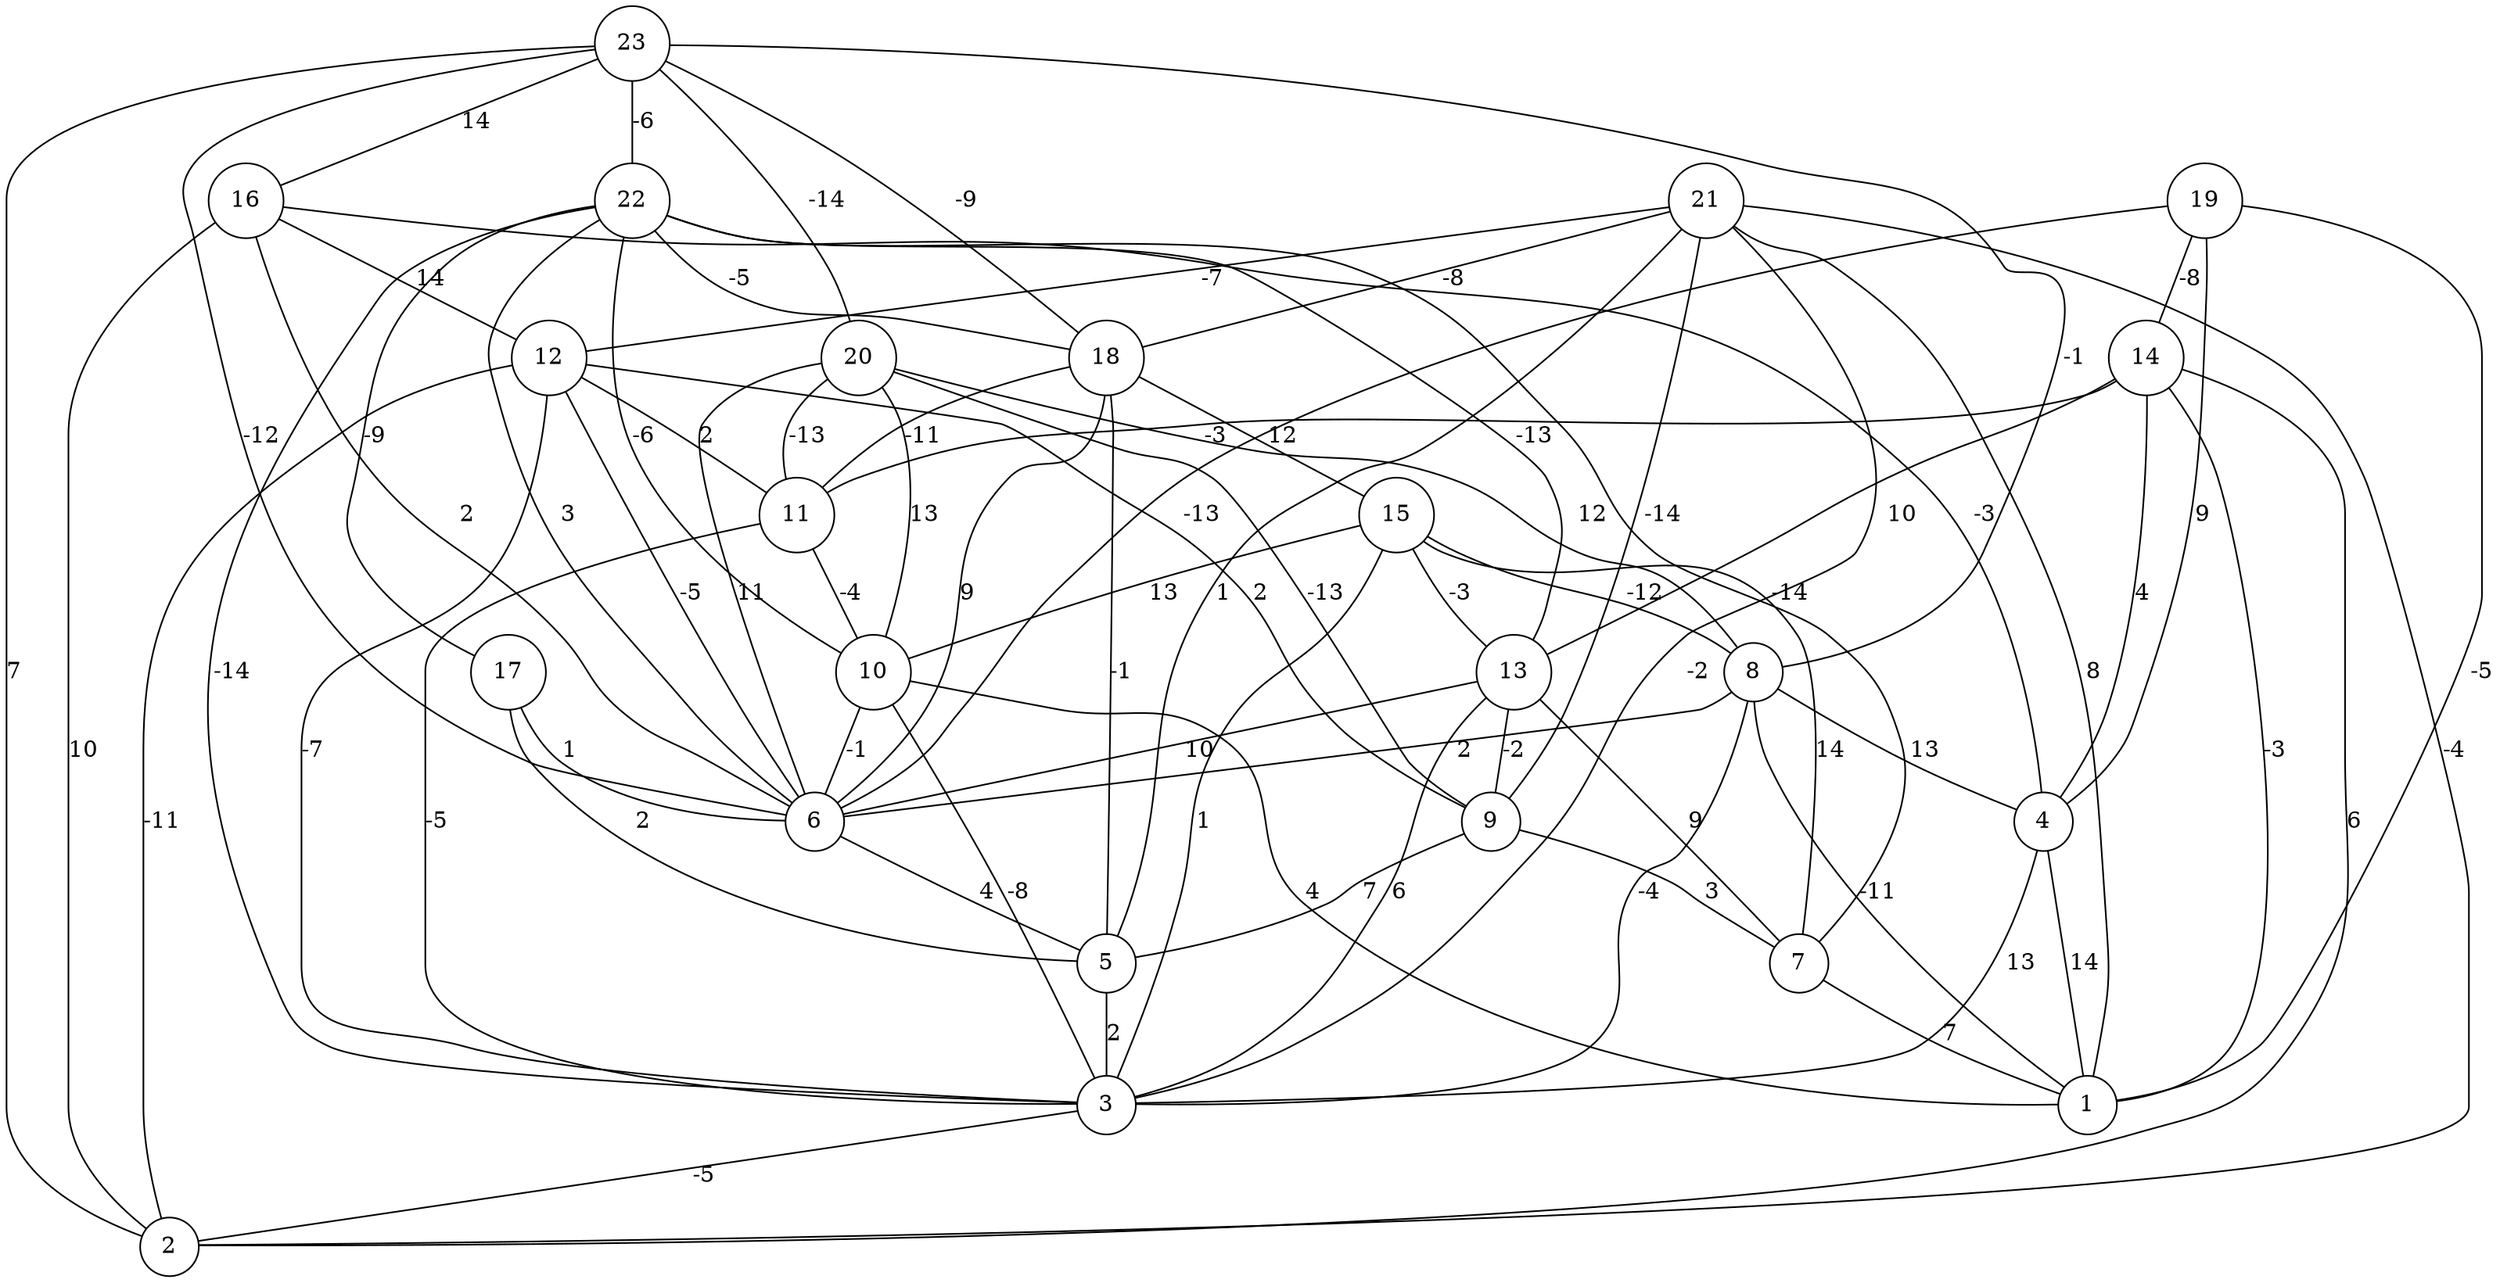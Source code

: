 graph { 
	 fontname="Helvetica,Arial,sans-serif" 
	 node [shape = circle]; 
	 23 -- 2 [label = "7"];
	 23 -- 6 [label = "-12"];
	 23 -- 8 [label = "-1"];
	 23 -- 16 [label = "14"];
	 23 -- 18 [label = "-9"];
	 23 -- 20 [label = "-14"];
	 23 -- 22 [label = "-6"];
	 22 -- 3 [label = "-14"];
	 22 -- 6 [label = "3"];
	 22 -- 7 [label = "-14"];
	 22 -- 10 [label = "-6"];
	 22 -- 13 [label = "-13"];
	 22 -- 17 [label = "-9"];
	 22 -- 18 [label = "-5"];
	 21 -- 1 [label = "8"];
	 21 -- 2 [label = "-4"];
	 21 -- 3 [label = "-2"];
	 21 -- 5 [label = "1"];
	 21 -- 9 [label = "-14"];
	 21 -- 12 [label = "-7"];
	 21 -- 18 [label = "-8"];
	 20 -- 6 [label = "11"];
	 20 -- 8 [label = "12"];
	 20 -- 9 [label = "-13"];
	 20 -- 10 [label = "13"];
	 20 -- 11 [label = "-13"];
	 19 -- 1 [label = "-5"];
	 19 -- 4 [label = "9"];
	 19 -- 6 [label = "-13"];
	 19 -- 14 [label = "-8"];
	 18 -- 5 [label = "-1"];
	 18 -- 6 [label = "9"];
	 18 -- 11 [label = "-11"];
	 18 -- 15 [label = "12"];
	 17 -- 5 [label = "2"];
	 17 -- 6 [label = "1"];
	 16 -- 2 [label = "10"];
	 16 -- 4 [label = "-3"];
	 16 -- 6 [label = "2"];
	 16 -- 12 [label = "14"];
	 15 -- 3 [label = "1"];
	 15 -- 7 [label = "14"];
	 15 -- 8 [label = "-12"];
	 15 -- 10 [label = "13"];
	 15 -- 13 [label = "-3"];
	 14 -- 1 [label = "-3"];
	 14 -- 2 [label = "6"];
	 14 -- 4 [label = "4"];
	 14 -- 11 [label = "-3"];
	 14 -- 13 [label = "10"];
	 13 -- 3 [label = "6"];
	 13 -- 6 [label = "10"];
	 13 -- 7 [label = "9"];
	 13 -- 9 [label = "-2"];
	 12 -- 2 [label = "-11"];
	 12 -- 3 [label = "-7"];
	 12 -- 6 [label = "-5"];
	 12 -- 9 [label = "2"];
	 12 -- 11 [label = "2"];
	 11 -- 3 [label = "-5"];
	 11 -- 10 [label = "-4"];
	 10 -- 1 [label = "4"];
	 10 -- 3 [label = "-8"];
	 10 -- 6 [label = "-1"];
	 9 -- 5 [label = "7"];
	 9 -- 7 [label = "3"];
	 8 -- 1 [label = "-11"];
	 8 -- 3 [label = "-4"];
	 8 -- 4 [label = "13"];
	 8 -- 6 [label = "2"];
	 7 -- 1 [label = "7"];
	 6 -- 5 [label = "4"];
	 5 -- 3 [label = "2"];
	 4 -- 1 [label = "14"];
	 4 -- 3 [label = "13"];
	 3 -- 2 [label = "-5"];
	 1;
	 2;
	 3;
	 4;
	 5;
	 6;
	 7;
	 8;
	 9;
	 10;
	 11;
	 12;
	 13;
	 14;
	 15;
	 16;
	 17;
	 18;
	 19;
	 20;
	 21;
	 22;
	 23;
}

